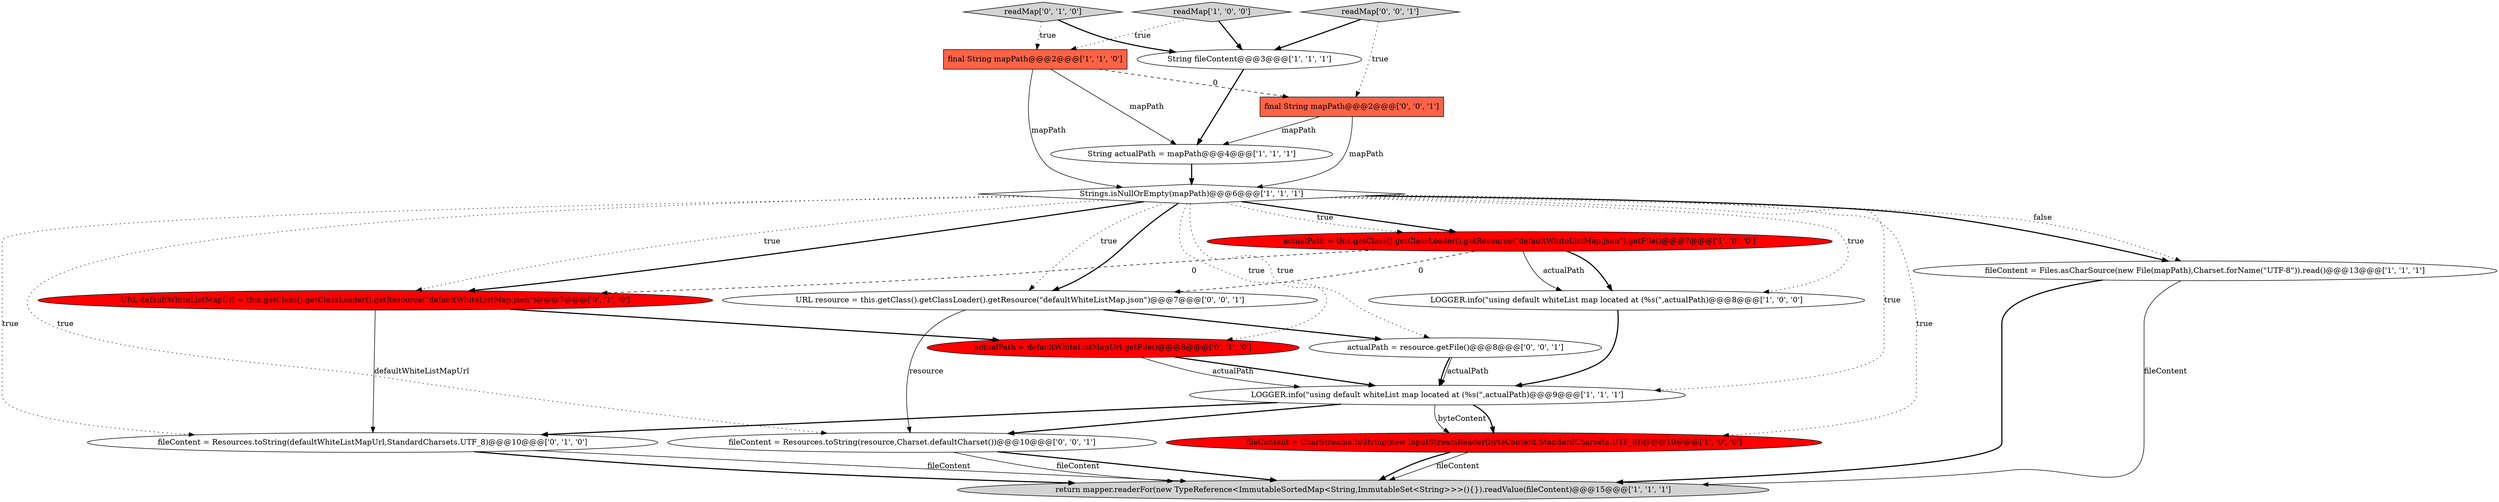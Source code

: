 digraph {
0 [style = filled, label = "actualPath = this.getClass().getClassLoader().getResource(\"defaultWhiteListMap.json\").getFile()@@@7@@@['1', '0', '0']", fillcolor = red, shape = ellipse image = "AAA1AAABBB1BBB"];
11 [style = filled, label = "fileContent = Resources.toString(defaultWhiteListMapUrl,StandardCharsets.UTF_8)@@@10@@@['0', '1', '0']", fillcolor = white, shape = ellipse image = "AAA0AAABBB2BBB"];
3 [style = filled, label = "LOGGER.info(\"using default whiteList map located at (%s(\",actualPath)@@@8@@@['1', '0', '0']", fillcolor = white, shape = ellipse image = "AAA0AAABBB1BBB"];
12 [style = filled, label = "actualPath = defaultWhiteListMapUrl.getFile()@@@8@@@['0', '1', '0']", fillcolor = red, shape = ellipse image = "AAA1AAABBB2BBB"];
13 [style = filled, label = "readMap['0', '1', '0']", fillcolor = lightgray, shape = diamond image = "AAA0AAABBB2BBB"];
17 [style = filled, label = "readMap['0', '0', '1']", fillcolor = lightgray, shape = diamond image = "AAA0AAABBB3BBB"];
18 [style = filled, label = "URL resource = this.getClass().getClassLoader().getResource(\"defaultWhiteListMap.json\")@@@7@@@['0', '0', '1']", fillcolor = white, shape = ellipse image = "AAA0AAABBB3BBB"];
9 [style = filled, label = "readMap['1', '0', '0']", fillcolor = lightgray, shape = diamond image = "AAA0AAABBB1BBB"];
19 [style = filled, label = "fileContent = Resources.toString(resource,Charset.defaultCharset())@@@10@@@['0', '0', '1']", fillcolor = white, shape = ellipse image = "AAA0AAABBB3BBB"];
15 [style = filled, label = "final String mapPath@@@2@@@['0', '0', '1']", fillcolor = tomato, shape = box image = "AAA0AAABBB3BBB"];
10 [style = filled, label = "fileContent = Files.asCharSource(new File(mapPath),Charset.forName(\"UTF-8\")).read()@@@13@@@['1', '1', '1']", fillcolor = white, shape = ellipse image = "AAA0AAABBB1BBB"];
16 [style = filled, label = "actualPath = resource.getFile()@@@8@@@['0', '0', '1']", fillcolor = white, shape = ellipse image = "AAA0AAABBB3BBB"];
5 [style = filled, label = "LOGGER.info(\"using default whiteList map located at (%s(\",actualPath)@@@9@@@['1', '1', '1']", fillcolor = white, shape = ellipse image = "AAA0AAABBB1BBB"];
7 [style = filled, label = "String fileContent@@@3@@@['1', '1', '1']", fillcolor = white, shape = ellipse image = "AAA0AAABBB1BBB"];
8 [style = filled, label = "Strings.isNullOrEmpty(mapPath)@@@6@@@['1', '1', '1']", fillcolor = white, shape = diamond image = "AAA0AAABBB1BBB"];
14 [style = filled, label = "URL defaultWhiteListMapUrl = this.getClass().getClassLoader().getResource(\"defaultWhiteListMap.json\")@@@7@@@['0', '1', '0']", fillcolor = red, shape = ellipse image = "AAA1AAABBB2BBB"];
6 [style = filled, label = "final String mapPath@@@2@@@['1', '1', '0']", fillcolor = tomato, shape = box image = "AAA0AAABBB1BBB"];
4 [style = filled, label = "return mapper.readerFor(new TypeReference<ImmutableSortedMap<String,ImmutableSet<String>>>(){}).readValue(fileContent)@@@15@@@['1', '1', '1']", fillcolor = lightgray, shape = ellipse image = "AAA0AAABBB1BBB"];
1 [style = filled, label = "fileContent = CharStreams.toString(new InputStreamReader(byteContent,StandardCharsets.UTF_8))@@@10@@@['1', '0', '0']", fillcolor = red, shape = ellipse image = "AAA1AAABBB1BBB"];
2 [style = filled, label = "String actualPath = mapPath@@@4@@@['1', '1', '1']", fillcolor = white, shape = ellipse image = "AAA0AAABBB1BBB"];
0->3 [style = bold, label=""];
13->6 [style = dotted, label="true"];
8->10 [style = bold, label=""];
1->4 [style = bold, label=""];
18->19 [style = solid, label="resource"];
12->5 [style = bold, label=""];
8->18 [style = bold, label=""];
11->4 [style = bold, label=""];
19->4 [style = solid, label="fileContent"];
0->3 [style = solid, label="actualPath"];
8->16 [style = dotted, label="true"];
8->14 [style = bold, label=""];
8->10 [style = dotted, label="false"];
9->7 [style = bold, label=""];
5->1 [style = solid, label="byteContent"];
6->8 [style = solid, label="mapPath"];
16->5 [style = solid, label="actualPath"];
9->6 [style = dotted, label="true"];
11->4 [style = solid, label="fileContent"];
15->8 [style = solid, label="mapPath"];
8->3 [style = dotted, label="true"];
10->4 [style = solid, label="fileContent"];
8->0 [style = bold, label=""];
17->7 [style = bold, label=""];
5->19 [style = bold, label=""];
8->1 [style = dotted, label="true"];
5->1 [style = bold, label=""];
0->14 [style = dashed, label="0"];
3->5 [style = bold, label=""];
6->2 [style = solid, label="mapPath"];
17->15 [style = dotted, label="true"];
8->12 [style = dotted, label="true"];
8->5 [style = dotted, label="true"];
6->15 [style = dashed, label="0"];
7->2 [style = bold, label=""];
13->7 [style = bold, label=""];
1->4 [style = solid, label="fileContent"];
14->12 [style = bold, label=""];
8->14 [style = dotted, label="true"];
10->4 [style = bold, label=""];
16->5 [style = bold, label=""];
8->11 [style = dotted, label="true"];
8->18 [style = dotted, label="true"];
0->18 [style = dashed, label="0"];
8->0 [style = dotted, label="true"];
5->11 [style = bold, label=""];
12->5 [style = solid, label="actualPath"];
19->4 [style = bold, label=""];
8->19 [style = dotted, label="true"];
14->11 [style = solid, label="defaultWhiteListMapUrl"];
2->8 [style = bold, label=""];
15->2 [style = solid, label="mapPath"];
18->16 [style = bold, label=""];
}
